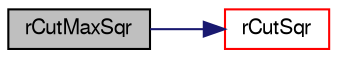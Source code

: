 digraph "rCutMaxSqr"
{
  bgcolor="transparent";
  edge [fontname="FreeSans",fontsize="10",labelfontname="FreeSans",labelfontsize="10"];
  node [fontname="FreeSans",fontsize="10",shape=record];
  rankdir="LR";
  Node25 [label="rCutMaxSqr",height=0.2,width=0.4,color="black", fillcolor="grey75", style="filled", fontcolor="black"];
  Node25 -> Node26 [color="midnightblue",fontsize="10",style="solid",fontname="FreeSans"];
  Node26 [label="rCutSqr",height=0.2,width=0.4,color="red",URL="$a24474.html#a6bf5e8f1afb1ec8fa2f794ca9c04b9de"];
}
